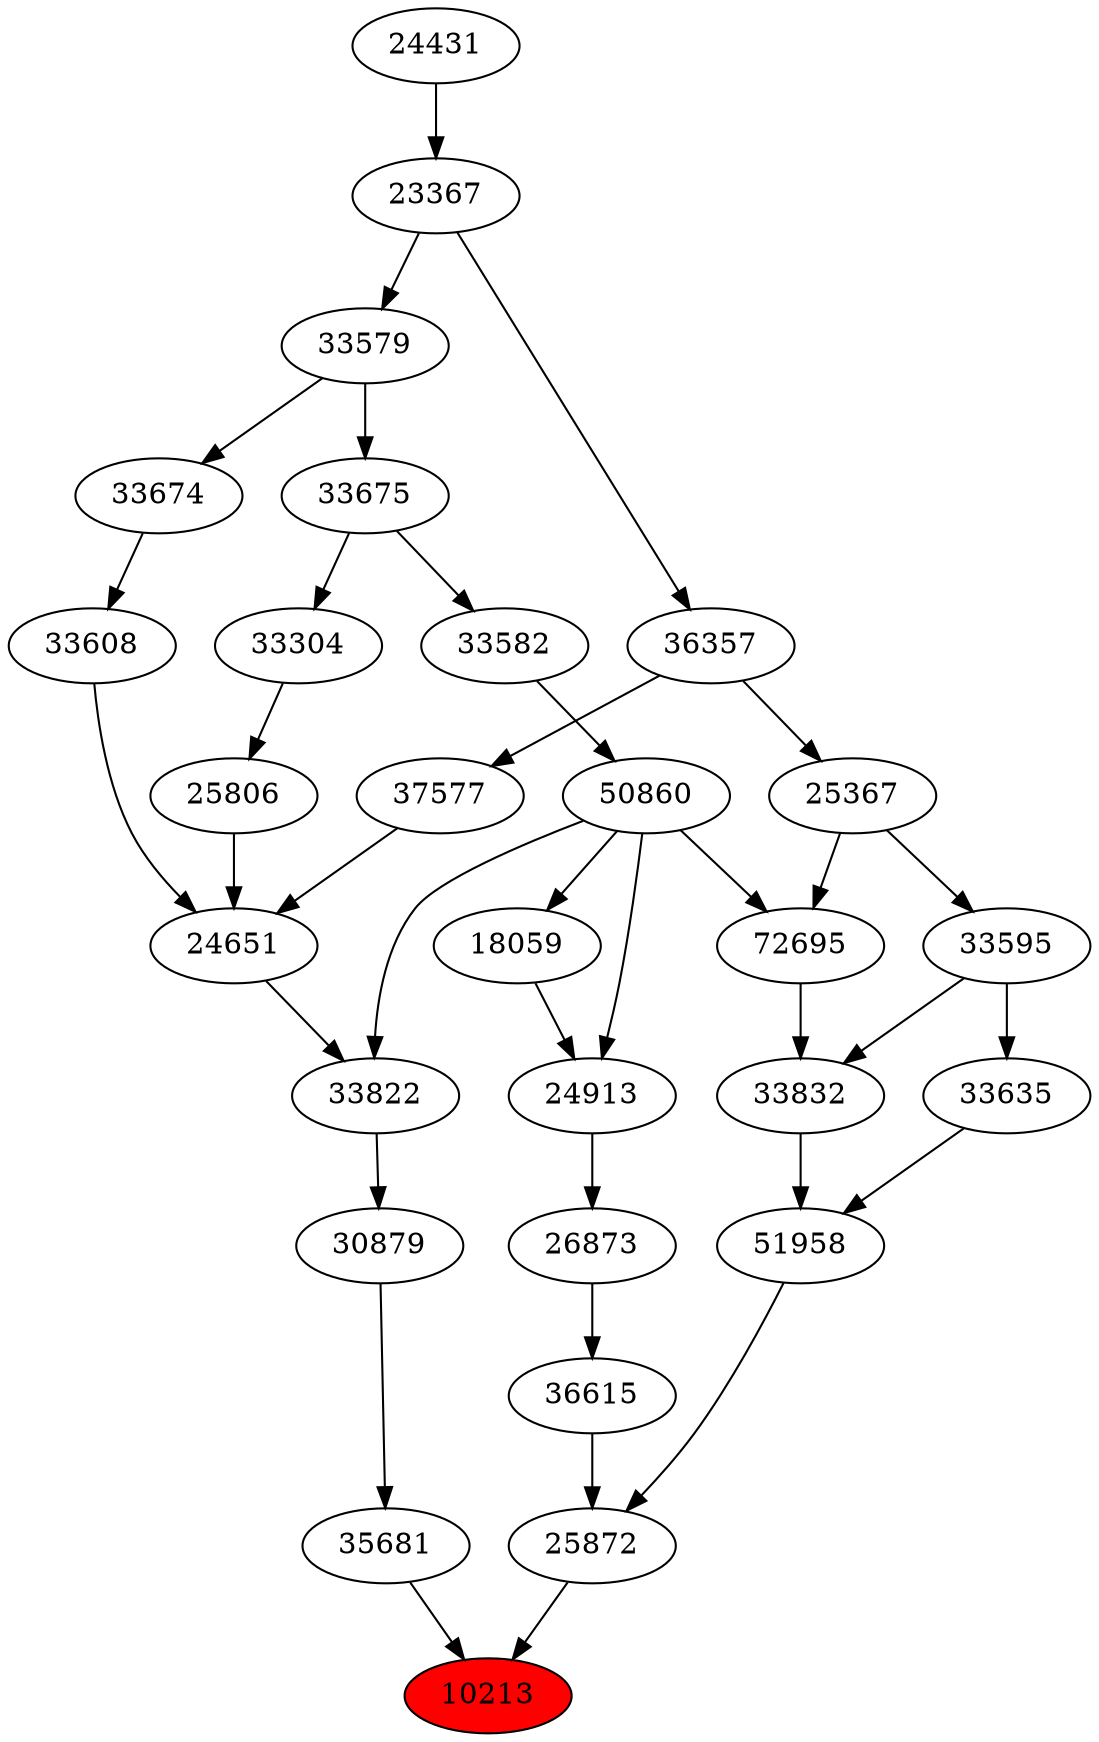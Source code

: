 strict digraph{ 
10213 [label="10213" fillcolor=red style=filled]
25872 -> 10213
35681 -> 10213
25872 [label="25872"]
36615 -> 25872
51958 -> 25872
35681 [label="35681"]
30879 -> 35681
36615 [label="36615"]
26873 -> 36615
51958 [label="51958"]
33832 -> 51958
33635 -> 51958
30879 [label="30879"]
33822 -> 30879
26873 [label="26873"]
24913 -> 26873
33832 [label="33832"]
72695 -> 33832
33595 -> 33832
33635 [label="33635"]
33595 -> 33635
33822 [label="33822"]
24651 -> 33822
50860 -> 33822
24913 [label="24913"]
18059 -> 24913
50860 -> 24913
72695 [label="72695"]
50860 -> 72695
25367 -> 72695
33595 [label="33595"]
25367 -> 33595
24651 [label="24651"]
25806 -> 24651
33608 -> 24651
37577 -> 24651
50860 [label="50860"]
33582 -> 50860
18059 [label="18059"]
50860 -> 18059
25367 [label="25367"]
36357 -> 25367
25806 [label="25806"]
33304 -> 25806
33608 [label="33608"]
33674 -> 33608
37577 [label="37577"]
36357 -> 37577
33582 [label="33582"]
33675 -> 33582
36357 [label="36357"]
23367 -> 36357
33304 [label="33304"]
33675 -> 33304
33674 [label="33674"]
33579 -> 33674
33675 [label="33675"]
33579 -> 33675
23367 [label="23367"]
24431 -> 23367
33579 [label="33579"]
23367 -> 33579
24431 [label="24431"]
}